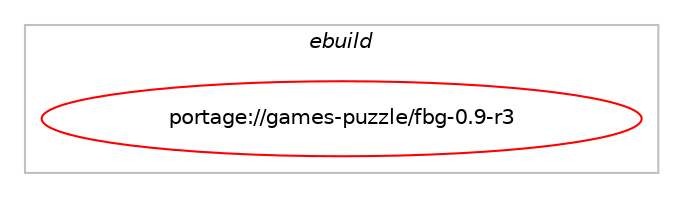 digraph prolog {

# *************
# Graph options
# *************

newrank=true;
concentrate=true;
compound=true;
graph [rankdir=LR,fontname=Helvetica,fontsize=10,ranksep=1.5];#, ranksep=2.5, nodesep=0.2];
edge  [arrowhead=vee];
node  [fontname=Helvetica,fontsize=10];

# **********
# The ebuild
# **********

subgraph cluster_leftcol {
color=gray;
rank=same;
label=<<i>ebuild</i>>;
id [label="portage://games-puzzle/fbg-0.9-r3", color=red, width=4, href="../games-puzzle/fbg-0.9-r3.svg"];
}

# ****************
# The dependencies
# ****************

subgraph cluster_midcol {
color=gray;
label=<<i>dependencies</i>>;
subgraph cluster_compile {
fillcolor="#eeeeee";
style=filled;
label=<<i>compile</i>>;
# *** BEGIN UNKNOWN DEPENDENCY TYPE (TODO) ***
# id -> package_dependency(portage://games-puzzle/fbg-0.9-r3,install,no,dev-games,physfs,none,[,,],[],[])
# *** END UNKNOWN DEPENDENCY TYPE (TODO) ***

# *** BEGIN UNKNOWN DEPENDENCY TYPE (TODO) ***
# id -> package_dependency(portage://games-puzzle/fbg-0.9-r3,install,no,media-libs,libmikmod,none,[,,],[],[])
# *** END UNKNOWN DEPENDENCY TYPE (TODO) ***

# *** BEGIN UNKNOWN DEPENDENCY TYPE (TODO) ***
# id -> package_dependency(portage://games-puzzle/fbg-0.9-r3,install,no,media-libs,libsdl,none,[,,],[],[use(enable(opengl),none),use(enable(video),none)])
# *** END UNKNOWN DEPENDENCY TYPE (TODO) ***

# *** BEGIN UNKNOWN DEPENDENCY TYPE (TODO) ***
# id -> package_dependency(portage://games-puzzle/fbg-0.9-r3,install,no,virtual,glu,none,[,,],[],[])
# *** END UNKNOWN DEPENDENCY TYPE (TODO) ***

# *** BEGIN UNKNOWN DEPENDENCY TYPE (TODO) ***
# id -> package_dependency(portage://games-puzzle/fbg-0.9-r3,install,no,virtual,opengl,none,[,,],[],[])
# *** END UNKNOWN DEPENDENCY TYPE (TODO) ***

}
subgraph cluster_compileandrun {
fillcolor="#eeeeee";
style=filled;
label=<<i>compile and run</i>>;
}
subgraph cluster_run {
fillcolor="#eeeeee";
style=filled;
label=<<i>run</i>>;
# *** BEGIN UNKNOWN DEPENDENCY TYPE (TODO) ***
# id -> package_dependency(portage://games-puzzle/fbg-0.9-r3,run,no,dev-games,physfs,none,[,,],[],[])
# *** END UNKNOWN DEPENDENCY TYPE (TODO) ***

# *** BEGIN UNKNOWN DEPENDENCY TYPE (TODO) ***
# id -> package_dependency(portage://games-puzzle/fbg-0.9-r3,run,no,media-libs,libmikmod,none,[,,],[],[])
# *** END UNKNOWN DEPENDENCY TYPE (TODO) ***

# *** BEGIN UNKNOWN DEPENDENCY TYPE (TODO) ***
# id -> package_dependency(portage://games-puzzle/fbg-0.9-r3,run,no,media-libs,libsdl,none,[,,],[],[use(enable(opengl),none),use(enable(video),none)])
# *** END UNKNOWN DEPENDENCY TYPE (TODO) ***

# *** BEGIN UNKNOWN DEPENDENCY TYPE (TODO) ***
# id -> package_dependency(portage://games-puzzle/fbg-0.9-r3,run,no,virtual,glu,none,[,,],[],[])
# *** END UNKNOWN DEPENDENCY TYPE (TODO) ***

# *** BEGIN UNKNOWN DEPENDENCY TYPE (TODO) ***
# id -> package_dependency(portage://games-puzzle/fbg-0.9-r3,run,no,virtual,opengl,none,[,,],[],[])
# *** END UNKNOWN DEPENDENCY TYPE (TODO) ***

}
}

# **************
# The candidates
# **************

subgraph cluster_choices {
rank=same;
color=gray;
label=<<i>candidates</i>>;

}

}
